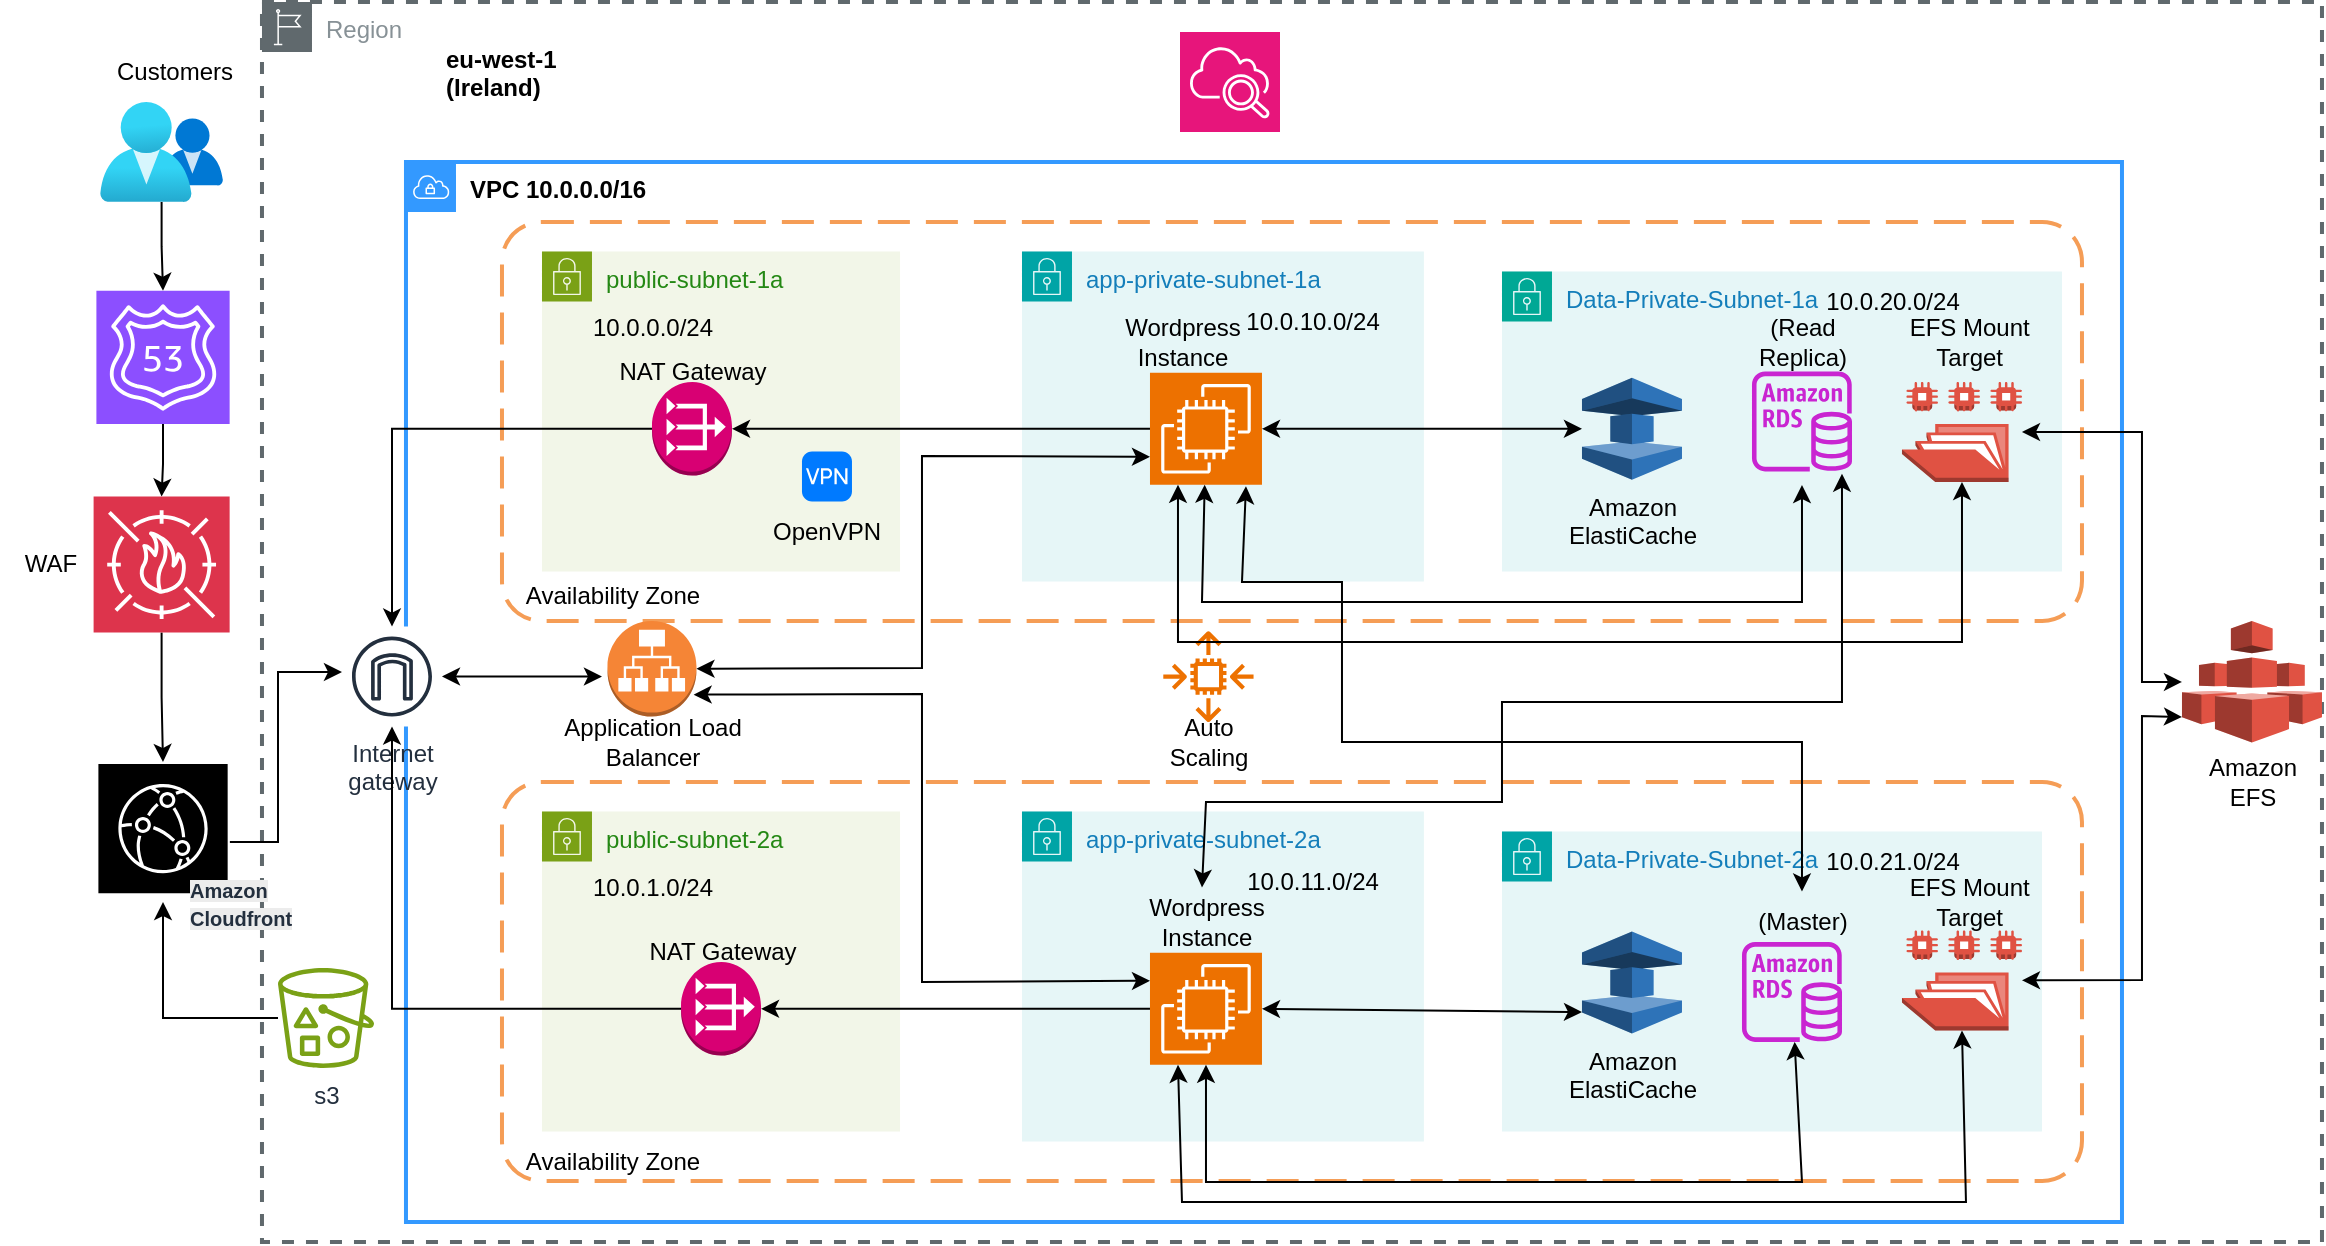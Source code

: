 <mxfile version="27.0.9">
  <diagram name="Page-1" id="jjFl207mF3mdH16bwMEB">
    <mxGraphModel dx="2076" dy="765" grid="0" gridSize="10" guides="1" tooltips="1" connect="1" arrows="1" fold="1" page="1" pageScale="1" pageWidth="850" pageHeight="1100" background="none" math="0" shadow="0">
      <root>
        <mxCell id="0" />
        <mxCell id="1" parent="0" />
        <mxCell id="UiRGKav-xNwv-qyJ_OgK-28" value="" style="rounded=1;arcSize=10;dashed=1;strokeColor=#F59D56;fillColor=none;gradientColor=none;dashPattern=8 4;strokeWidth=2;" parent="1" vertex="1">
          <mxGeometry x="-351.01" y="144" width="790" height="199.5" as="geometry" />
        </mxCell>
        <mxCell id="UiRGKav-xNwv-qyJ_OgK-44" value="" style="rounded=1;arcSize=10;dashed=1;strokeColor=#F59D56;fillColor=none;gradientColor=none;dashPattern=8 4;strokeWidth=2;" parent="1" vertex="1">
          <mxGeometry x="-351.01" y="424" width="790" height="199.5" as="geometry" />
        </mxCell>
        <mxCell id="UiRGKav-xNwv-qyJ_OgK-1" value="Region" style="sketch=0;outlineConnect=0;gradientColor=none;html=1;whiteSpace=wrap;fontSize=12;fontStyle=0;shape=mxgraph.aws4.group;grIcon=mxgraph.aws4.group_region;strokeColor=#60696D;fillColor=none;verticalAlign=top;align=left;spacingLeft=30;fontColor=#879196;dashed=1;strokeWidth=2;" parent="1" vertex="1">
          <mxGeometry x="-471.01" y="34" width="1030" height="620" as="geometry" />
        </mxCell>
        <mxCell id="0opBraksyUAu0QP9Wu9R-3" value="&lt;b&gt;&lt;font style=&quot;color: rgb(0, 0, 0);&quot;&gt;VPC 10.0.0.0/16&lt;/font&gt;&lt;/b&gt;" style="sketch=0;outlineConnect=0;gradientColor=none;html=1;whiteSpace=wrap;fontSize=12;fontStyle=0;shape=mxgraph.aws4.group;grIcon=mxgraph.aws4.group_vpc;strokeColor=#3399FF;fillColor=none;verticalAlign=top;align=left;spacingLeft=30;fontColor=#B6BABF;dashed=0;strokeWidth=2;" parent="1" vertex="1">
          <mxGeometry x="-399.01" y="114" width="858" height="530" as="geometry" />
        </mxCell>
        <mxCell id="iyeiST2ce2iinsv7kp0Q-4" style="edgeStyle=orthogonalEdgeStyle;rounded=0;orthogonalLoop=1;jettySize=auto;html=1;" parent="1" source="iyeiST2ce2iinsv7kp0Q-3" target="0opBraksyUAu0QP9Wu9R-1" edge="1">
          <mxGeometry relative="1" as="geometry">
            <mxPoint x="-529.565" y="174" as="targetPoint" />
          </mxGeometry>
        </mxCell>
        <mxCell id="iyeiST2ce2iinsv7kp0Q-3" value="" style="image;aspect=fixed;html=1;points=[];align=center;fontSize=12;image=img/lib/azure2/management_governance/My_Customers.svg;" parent="1" vertex="1">
          <mxGeometry x="-552" y="84" width="61.61" height="50" as="geometry" />
        </mxCell>
        <mxCell id="iyeiST2ce2iinsv7kp0Q-6" value="Customers" style="text;html=1;align=center;verticalAlign=middle;resizable=0;points=[];autosize=1;strokeColor=none;fillColor=none;" parent="1" vertex="1">
          <mxGeometry x="-555.2" y="54" width="80" height="30" as="geometry" />
        </mxCell>
        <mxCell id="0opBraksyUAu0QP9Wu9R-4" style="edgeStyle=orthogonalEdgeStyle;rounded=0;orthogonalLoop=1;jettySize=auto;html=1;" parent="1" source="EhZWFCEtk_0_bsfpNoxA-1" target="0opBraksyUAu0QP9Wu9R-2" edge="1">
          <mxGeometry relative="1" as="geometry" />
        </mxCell>
        <mxCell id="EhZWFCEtk_0_bsfpNoxA-1" value="s3" style="sketch=0;outlineConnect=0;fontColor=#232F3E;gradientColor=none;fillColor=#7AA116;strokeColor=none;dashed=0;verticalLabelPosition=bottom;verticalAlign=top;align=center;html=1;fontSize=12;fontStyle=0;aspect=fixed;pointerEvents=1;shape=mxgraph.aws4.bucket_with_objects;" parent="1" vertex="1">
          <mxGeometry x="-463.0" y="517" width="48.08" height="50" as="geometry" />
        </mxCell>
        <mxCell id="EhZWFCEtk_0_bsfpNoxA-2" value="Internet&#xa;gateway" style="sketch=0;outlineConnect=0;fontColor=#232F3E;gradientColor=none;strokeColor=#232F3E;fillColor=#ffffff;dashed=0;verticalLabelPosition=bottom;verticalAlign=top;align=center;html=1;fontSize=12;fontStyle=0;aspect=fixed;shape=mxgraph.aws4.resourceIcon;resIcon=mxgraph.aws4.internet_gateway;" parent="1" vertex="1">
          <mxGeometry x="-431.01" y="346.26" width="50" height="50" as="geometry" />
        </mxCell>
        <mxCell id="EhZWFCEtk_0_bsfpNoxA-13" value="WAF" style="text;html=1;align=center;verticalAlign=middle;resizable=0;points=[];autosize=1;strokeColor=none;fillColor=none;" parent="1" vertex="1">
          <mxGeometry x="-602" y="300.3" width="50" height="30" as="geometry" />
        </mxCell>
        <mxCell id="afFw_oD4ViTZFli-nbzs-2" style="edgeStyle=orthogonalEdgeStyle;rounded=0;orthogonalLoop=1;jettySize=auto;html=1;" parent="1" source="0opBraksyUAu0QP9Wu9R-1" target="afFw_oD4ViTZFli-nbzs-1" edge="1">
          <mxGeometry relative="1" as="geometry" />
        </mxCell>
        <mxCell id="0opBraksyUAu0QP9Wu9R-1" value="" style="sketch=0;points=[[0,0,0],[0.25,0,0],[0.5,0,0],[0.75,0,0],[1,0,0],[0,1,0],[0.25,1,0],[0.5,1,0],[0.75,1,0],[1,1,0],[0,0.25,0],[0,0.5,0],[0,0.75,0],[1,0.25,0],[1,0.5,0],[1,0.75,0]];outlineConnect=0;fontColor=#232F3E;fillColor=#8C4FFF;strokeColor=#ffffff;dashed=0;verticalLabelPosition=bottom;verticalAlign=top;align=center;html=1;fontSize=12;fontStyle=0;aspect=fixed;shape=mxgraph.aws4.resourceIcon;resIcon=mxgraph.aws4.route_53;" parent="1" vertex="1">
          <mxGeometry x="-553.8" y="178.38" width="66.62" height="66.62" as="geometry" />
        </mxCell>
        <mxCell id="UiRGKav-xNwv-qyJ_OgK-25" style="edgeStyle=orthogonalEdgeStyle;rounded=0;orthogonalLoop=1;jettySize=auto;html=1;" parent="1" source="0opBraksyUAu0QP9Wu9R-2" target="EhZWFCEtk_0_bsfpNoxA-2" edge="1">
          <mxGeometry relative="1" as="geometry">
            <mxPoint x="-515.22" y="344" as="sourcePoint" />
            <mxPoint x="-441.009" y="294" as="targetPoint" />
            <Array as="points">
              <mxPoint x="-463.01" y="454" />
              <mxPoint x="-463.01" y="369" />
            </Array>
          </mxGeometry>
        </mxCell>
        <mxCell id="0opBraksyUAu0QP9Wu9R-2" value="" style="sketch=0;outlineConnect=0;fontColor=#232F3E;gradientColor=none;strokeColor=#ffffff;fillColor=light-dark(#095fc8, #bdc7d4);dashed=0;verticalLabelPosition=middle;verticalAlign=bottom;align=center;html=1;whiteSpace=wrap;fontSize=10;fontStyle=1;spacing=3;shape=mxgraph.aws4.productIcon;prIcon=mxgraph.aws4.cloudfront;" parent="1" vertex="1">
          <mxGeometry x="-553.8" y="414" width="66.63" height="70" as="geometry" />
        </mxCell>
        <mxCell id="0opBraksyUAu0QP9Wu9R-8" value="app-private-subnet-1a" style="points=[[0,0],[0.25,0],[0.5,0],[0.75,0],[1,0],[1,0.25],[1,0.5],[1,0.75],[1,1],[0.75,1],[0.5,1],[0.25,1],[0,1],[0,0.75],[0,0.5],[0,0.25]];outlineConnect=0;gradientColor=none;html=1;whiteSpace=wrap;fontSize=12;fontStyle=0;container=1;pointerEvents=0;collapsible=0;recursiveResize=0;shape=mxgraph.aws4.group;grIcon=mxgraph.aws4.group_security_group;grStroke=0;strokeColor=#00A4A6;fillColor=#E6F6F7;verticalAlign=top;align=left;spacingLeft=30;fontColor=#147EBA;dashed=0;" parent="1" vertex="1">
          <mxGeometry x="-91.01" y="158.75" width="200.96" height="165" as="geometry" />
        </mxCell>
        <mxCell id="0opBraksyUAu0QP9Wu9R-14" value="" style="sketch=0;points=[[0,0,0],[0.25,0,0],[0.5,0,0],[0.75,0,0],[1,0,0],[0,1,0],[0.25,1,0],[0.5,1,0],[0.75,1,0],[1,1,0],[0,0.25,0],[0,0.5,0],[0,0.75,0],[1,0.25,0],[1,0.5,0],[1,0.75,0]];outlineConnect=0;fontColor=#232F3E;fillColor=#ED7100;strokeColor=#ffffff;dashed=0;verticalLabelPosition=bottom;verticalAlign=top;align=center;html=1;fontSize=12;fontStyle=0;aspect=fixed;shape=mxgraph.aws4.resourceIcon;resIcon=mxgraph.aws4.ec2;" parent="0opBraksyUAu0QP9Wu9R-8" vertex="1">
          <mxGeometry x="64" y="60.65" width="56" height="56" as="geometry" />
        </mxCell>
        <mxCell id="0opBraksyUAu0QP9Wu9R-15" value="10.0.10.0/24" style="text;html=1;align=center;verticalAlign=middle;resizable=0;points=[];autosize=1;strokeColor=none;fillColor=none;" parent="0opBraksyUAu0QP9Wu9R-8" vertex="1">
          <mxGeometry x="100" y="20" width="90" height="30" as="geometry" />
        </mxCell>
        <mxCell id="0opBraksyUAu0QP9Wu9R-17" value="Wordpress&lt;div&gt;Instance&lt;/div&gt;" style="text;html=1;align=center;verticalAlign=middle;resizable=0;points=[];autosize=1;strokeColor=none;fillColor=none;" parent="0opBraksyUAu0QP9Wu9R-8" vertex="1">
          <mxGeometry x="40" y="25.25" width="80" height="40" as="geometry" />
        </mxCell>
        <mxCell id="0opBraksyUAu0QP9Wu9R-10" value="public-subnet-1a" style="points=[[0,0],[0.25,0],[0.5,0],[0.75,0],[1,0],[1,0.25],[1,0.5],[1,0.75],[1,1],[0.75,1],[0.5,1],[0.25,1],[0,1],[0,0.75],[0,0.5],[0,0.25]];outlineConnect=0;gradientColor=none;html=1;whiteSpace=wrap;fontSize=12;fontStyle=0;container=1;pointerEvents=0;collapsible=0;recursiveResize=0;shape=mxgraph.aws4.group;grIcon=mxgraph.aws4.group_security_group;grStroke=0;strokeColor=#7AA116;fillColor=#F2F6E8;verticalAlign=top;align=left;spacingLeft=30;fontColor=#248814;dashed=0;" parent="1" vertex="1">
          <mxGeometry x="-331.01" y="158.75" width="179.04" height="160" as="geometry" />
        </mxCell>
        <mxCell id="0opBraksyUAu0QP9Wu9R-11" value="" style="outlineConnect=0;dashed=0;verticalLabelPosition=bottom;verticalAlign=top;align=center;html=1;shape=mxgraph.aws3.vpc_nat_gateway;direction=east;fillColor=#d80073;strokeColor=#A50040;fontColor=#ffffff;" parent="0opBraksyUAu0QP9Wu9R-10" vertex="1">
          <mxGeometry x="55" y="65.25" width="40" height="46.8" as="geometry" />
        </mxCell>
        <mxCell id="0opBraksyUAu0QP9Wu9R-13" value="10.0.0.0/24" style="text;html=1;align=center;verticalAlign=middle;resizable=0;points=[];autosize=1;strokeColor=none;fillColor=none;" parent="0opBraksyUAu0QP9Wu9R-10" vertex="1">
          <mxGeometry x="15" y="23.2" width="80" height="30" as="geometry" />
        </mxCell>
        <mxCell id="0opBraksyUAu0QP9Wu9R-31" value="Open&lt;span style=&quot;background-color: transparent; color: light-dark(rgb(0, 0, 0), rgb(255, 255, 255));&quot;&gt;VPN&lt;/span&gt;" style="text;html=1;align=center;verticalAlign=middle;resizable=0;points=[];autosize=1;strokeColor=none;fillColor=none;" parent="0opBraksyUAu0QP9Wu9R-10" vertex="1">
          <mxGeometry x="102.5" y="125" width="80" height="30" as="geometry" />
        </mxCell>
        <mxCell id="0opBraksyUAu0QP9Wu9R-30" value="" style="html=1;strokeWidth=1;shadow=0;dashed=0;shape=mxgraph.ios7.misc.vpn;fillColor=#007AFF;strokeColor=none;buttonText=;strokeColor2=#222222;fontColor=#222222;fontSize=8;verticalLabelPosition=bottom;verticalAlign=top;align=center;sketch=0;" parent="0opBraksyUAu0QP9Wu9R-10" vertex="1">
          <mxGeometry x="130" y="100" width="25" height="25" as="geometry" />
        </mxCell>
        <mxCell id="UiRGKav-xNwv-qyJ_OgK-48" value="NAT Gateway" style="text;html=1;align=center;verticalAlign=middle;resizable=0;points=[];autosize=1;strokeColor=none;fillColor=none;" parent="0opBraksyUAu0QP9Wu9R-10" vertex="1">
          <mxGeometry x="25" y="45.25" width="100" height="30" as="geometry" />
        </mxCell>
        <mxCell id="0opBraksyUAu0QP9Wu9R-22" value="Data-Private-Subnet-1a" style="points=[[0,0],[0.25,0],[0.5,0],[0.75,0],[1,0],[1,0.25],[1,0.5],[1,0.75],[1,1],[0.75,1],[0.5,1],[0.25,1],[0,1],[0,0.75],[0,0.5],[0,0.25]];outlineConnect=0;gradientColor=none;html=1;whiteSpace=wrap;fontSize=12;fontStyle=0;container=1;pointerEvents=0;collapsible=0;recursiveResize=0;shape=mxgraph.aws4.group;grIcon=mxgraph.aws4.group_security_group;grStroke=0;strokeColor=light-dark(#00a895, #0f9c9e);fillColor=#E6F6F7;verticalAlign=top;align=left;spacingLeft=30;fontColor=#147EBA;dashed=0;" parent="1" vertex="1">
          <mxGeometry x="148.99" y="168.75" width="280" height="150" as="geometry" />
        </mxCell>
        <mxCell id="0opBraksyUAu0QP9Wu9R-24" value="10.0.20.0/24" style="text;html=1;align=center;verticalAlign=middle;resizable=0;points=[];autosize=1;strokeColor=none;fillColor=none;" parent="0opBraksyUAu0QP9Wu9R-22" vertex="1">
          <mxGeometry x="150" width="90" height="30" as="geometry" />
        </mxCell>
        <mxCell id="EhZWFCEtk_0_bsfpNoxA-4" value="Amazon&lt;div&gt;ElastiCache&lt;/div&gt;" style="outlineConnect=0;dashed=0;verticalLabelPosition=bottom;verticalAlign=top;align=center;html=1;shape=mxgraph.aws3.elasticache;fillColor=#2E73B8;gradientColor=none;" parent="0opBraksyUAu0QP9Wu9R-22" vertex="1">
          <mxGeometry x="40" y="53.15" width="50" height="51" as="geometry" />
        </mxCell>
        <mxCell id="0opBraksyUAu0QP9Wu9R-29" value="" style="outlineConnect=0;dashed=0;verticalLabelPosition=bottom;verticalAlign=top;align=center;html=1;shape=mxgraph.aws3.efs_share;fillColor=#E05243;gradientColor=none;" parent="0opBraksyUAu0QP9Wu9R-22" vertex="1">
          <mxGeometry x="200" y="55.25" width="60" height="50" as="geometry" />
        </mxCell>
        <mxCell id="0opBraksyUAu0QP9Wu9R-41" value="(Read&lt;div&gt;Replica)&lt;/div&gt;" style="text;html=1;align=center;verticalAlign=middle;resizable=0;points=[];autosize=1;strokeColor=none;fillColor=none;" parent="0opBraksyUAu0QP9Wu9R-22" vertex="1">
          <mxGeometry x="115" y="15.25" width="70" height="40" as="geometry" />
        </mxCell>
        <mxCell id="yOHiImMXtfRD9Uc-dAm--5" value="EFS Mount&amp;nbsp;&lt;div&gt;Target&amp;nbsp;&lt;/div&gt;" style="text;html=1;align=center;verticalAlign=middle;resizable=0;points=[];autosize=1;strokeColor=none;fillColor=none;" parent="0opBraksyUAu0QP9Wu9R-22" vertex="1">
          <mxGeometry x="190" y="15.25" width="90" height="40" as="geometry" />
        </mxCell>
        <mxCell id="Kw_65l6YAftOZID1_4nc-1" value="" style="sketch=0;outlineConnect=0;fontColor=#232F3E;gradientColor=none;fillColor=#C925D1;strokeColor=none;dashed=0;verticalLabelPosition=bottom;verticalAlign=top;align=center;html=1;fontSize=12;fontStyle=0;aspect=fixed;pointerEvents=1;shape=mxgraph.aws4.rds_instance;" vertex="1" parent="0opBraksyUAu0QP9Wu9R-22">
          <mxGeometry x="125" y="50" width="50" height="50" as="geometry" />
        </mxCell>
        <mxCell id="0opBraksyUAu0QP9Wu9R-33" value="" style="sketch=0;outlineConnect=0;fontColor=#232F3E;gradientColor=none;fillColor=#ED7100;strokeColor=none;dashed=0;verticalLabelPosition=bottom;verticalAlign=top;align=center;html=1;fontSize=12;fontStyle=0;aspect=fixed;pointerEvents=1;shape=mxgraph.aws4.auto_scaling2;" parent="1" vertex="1">
          <mxGeometry x="-20.53" y="348.52" width="45.48" height="45.48" as="geometry" />
        </mxCell>
        <mxCell id="UiRGKav-xNwv-qyJ_OgK-21" value="&lt;span style=&quot;color: rgb(35, 47, 62); font-family: Helvetica; font-size: 10px; font-style: normal; font-variant-ligatures: normal; font-variant-caps: normal; font-weight: 700; letter-spacing: normal; orphans: 2; text-align: center; text-indent: 0px; text-transform: none; widows: 2; word-spacing: 0px; -webkit-text-stroke-width: 0px; white-space: normal; background-color: rgb(236, 236, 236); text-decoration-thickness: initial; text-decoration-style: initial; text-decoration-color: initial; display: inline !important; float: none;&quot;&gt;Amazon Cloudfront&lt;/span&gt;" style="text;whiteSpace=wrap;html=1;" parent="1" vertex="1">
          <mxGeometry x="-509.09" y="464" width="50" height="40" as="geometry" />
        </mxCell>
        <mxCell id="UiRGKav-xNwv-qyJ_OgK-26" value="&lt;div&gt;&lt;b&gt;eu-west-1&lt;/b&gt;&lt;/div&gt;&lt;b&gt;(Ireland)&lt;/b&gt;&lt;div&gt;&lt;br&gt;&lt;/div&gt;" style="text;whiteSpace=wrap;html=1;" parent="1" vertex="1">
          <mxGeometry x="-381.01" y="49" width="70" height="40" as="geometry" />
        </mxCell>
        <mxCell id="UiRGKav-xNwv-qyJ_OgK-29" value="app-private-subnet-2a" style="points=[[0,0],[0.25,0],[0.5,0],[0.75,0],[1,0],[1,0.25],[1,0.5],[1,0.75],[1,1],[0.75,1],[0.5,1],[0.25,1],[0,1],[0,0.75],[0,0.5],[0,0.25]];outlineConnect=0;gradientColor=none;html=1;whiteSpace=wrap;fontSize=12;fontStyle=0;container=1;pointerEvents=0;collapsible=0;recursiveResize=0;shape=mxgraph.aws4.group;grIcon=mxgraph.aws4.group_security_group;grStroke=0;strokeColor=#00A4A6;fillColor=#E6F6F7;verticalAlign=top;align=left;spacingLeft=30;fontColor=#147EBA;dashed=0;" parent="1" vertex="1">
          <mxGeometry x="-91.01" y="438.75" width="200.96" height="165" as="geometry" />
        </mxCell>
        <mxCell id="UiRGKav-xNwv-qyJ_OgK-30" value="" style="sketch=0;points=[[0,0,0],[0.25,0,0],[0.5,0,0],[0.75,0,0],[1,0,0],[0,1,0],[0.25,1,0],[0.5,1,0],[0.75,1,0],[1,1,0],[0,0.25,0],[0,0.5,0],[0,0.75,0],[1,0.25,0],[1,0.5,0],[1,0.75,0]];outlineConnect=0;fontColor=#232F3E;fillColor=#ED7100;strokeColor=#ffffff;dashed=0;verticalLabelPosition=bottom;verticalAlign=top;align=center;html=1;fontSize=12;fontStyle=0;aspect=fixed;shape=mxgraph.aws4.resourceIcon;resIcon=mxgraph.aws4.ec2;" parent="UiRGKav-xNwv-qyJ_OgK-29" vertex="1">
          <mxGeometry x="64" y="70.65" width="56" height="56" as="geometry" />
        </mxCell>
        <mxCell id="UiRGKav-xNwv-qyJ_OgK-31" value="10.0.11.0/24" style="text;html=1;align=center;verticalAlign=middle;resizable=0;points=[];autosize=1;strokeColor=none;fillColor=none;" parent="UiRGKav-xNwv-qyJ_OgK-29" vertex="1">
          <mxGeometry x="100" y="20" width="90" height="30" as="geometry" />
        </mxCell>
        <mxCell id="UiRGKav-xNwv-qyJ_OgK-32" value="Wordpress&lt;div&gt;Instance&lt;/div&gt;" style="text;html=1;align=center;verticalAlign=middle;resizable=0;points=[];autosize=1;strokeColor=none;fillColor=none;" parent="UiRGKav-xNwv-qyJ_OgK-29" vertex="1">
          <mxGeometry x="52" y="35.25" width="80" height="40" as="geometry" />
        </mxCell>
        <mxCell id="UiRGKav-xNwv-qyJ_OgK-33" value="public-subnet-2a" style="points=[[0,0],[0.25,0],[0.5,0],[0.75,0],[1,0],[1,0.25],[1,0.5],[1,0.75],[1,1],[0.75,1],[0.5,1],[0.25,1],[0,1],[0,0.75],[0,0.5],[0,0.25]];outlineConnect=0;gradientColor=none;html=1;whiteSpace=wrap;fontSize=12;fontStyle=0;container=1;pointerEvents=0;collapsible=0;recursiveResize=0;shape=mxgraph.aws4.group;grIcon=mxgraph.aws4.group_security_group;grStroke=0;strokeColor=#7AA116;fillColor=#F2F6E8;verticalAlign=top;align=left;spacingLeft=30;fontColor=#248814;dashed=0;" parent="1" vertex="1">
          <mxGeometry x="-331.01" y="438.75" width="179.04" height="160" as="geometry" />
        </mxCell>
        <mxCell id="UiRGKav-xNwv-qyJ_OgK-34" value="" style="outlineConnect=0;dashed=0;verticalLabelPosition=bottom;verticalAlign=top;align=center;html=1;shape=mxgraph.aws3.vpc_nat_gateway;direction=east;fillColor=#d80073;strokeColor=#A50040;fontColor=#ffffff;" parent="UiRGKav-xNwv-qyJ_OgK-33" vertex="1">
          <mxGeometry x="69.52" y="75.25" width="40" height="46.8" as="geometry" />
        </mxCell>
        <mxCell id="UiRGKav-xNwv-qyJ_OgK-35" value="10.0.1.0/24" style="text;html=1;align=center;verticalAlign=middle;resizable=0;points=[];autosize=1;strokeColor=none;fillColor=none;" parent="UiRGKav-xNwv-qyJ_OgK-33" vertex="1">
          <mxGeometry x="15" y="23.2" width="80" height="30" as="geometry" />
        </mxCell>
        <mxCell id="UiRGKav-xNwv-qyJ_OgK-38" value="Data-Private-Subnet-2a" style="points=[[0,0],[0.25,0],[0.5,0],[0.75,0],[1,0],[1,0.25],[1,0.5],[1,0.75],[1,1],[0.75,1],[0.5,1],[0.25,1],[0,1],[0,0.75],[0,0.5],[0,0.25]];outlineConnect=0;gradientColor=none;html=1;whiteSpace=wrap;fontSize=12;fontStyle=0;container=1;pointerEvents=0;collapsible=0;recursiveResize=0;shape=mxgraph.aws4.group;grIcon=mxgraph.aws4.group_security_group;grStroke=0;strokeColor=#00A4A6;fillColor=#E6F6F7;verticalAlign=top;align=left;spacingLeft=30;fontColor=#147EBA;dashed=0;" parent="1" vertex="1">
          <mxGeometry x="148.99" y="448.75" width="270" height="150" as="geometry" />
        </mxCell>
        <mxCell id="UiRGKav-xNwv-qyJ_OgK-39" value="10.0.21.0/24" style="text;html=1;align=center;verticalAlign=middle;resizable=0;points=[];autosize=1;strokeColor=none;fillColor=none;" parent="UiRGKav-xNwv-qyJ_OgK-38" vertex="1">
          <mxGeometry x="150" width="90" height="30" as="geometry" />
        </mxCell>
        <mxCell id="UiRGKav-xNwv-qyJ_OgK-40" value="Amazon&lt;div&gt;ElastiCache&lt;/div&gt;" style="outlineConnect=0;dashed=0;verticalLabelPosition=bottom;verticalAlign=top;align=center;html=1;shape=mxgraph.aws3.elasticache;fillColor=#2E73B8;gradientColor=none;" parent="UiRGKav-xNwv-qyJ_OgK-38" vertex="1">
          <mxGeometry x="40" y="50" width="50" height="51" as="geometry" />
        </mxCell>
        <mxCell id="UiRGKav-xNwv-qyJ_OgK-42" value="" style="outlineConnect=0;dashed=0;verticalLabelPosition=bottom;verticalAlign=top;align=center;html=1;shape=mxgraph.aws3.efs_share;fillColor=#E05243;gradientColor=none;" parent="UiRGKav-xNwv-qyJ_OgK-38" vertex="1">
          <mxGeometry x="200" y="49.5" width="60" height="50" as="geometry" />
        </mxCell>
        <mxCell id="UiRGKav-xNwv-qyJ_OgK-43" value="(Master)" style="text;html=1;align=center;verticalAlign=middle;resizable=0;points=[];autosize=1;strokeColor=none;fillColor=none;" parent="UiRGKav-xNwv-qyJ_OgK-38" vertex="1">
          <mxGeometry x="115" y="30" width="70" height="30" as="geometry" />
        </mxCell>
        <mxCell id="UiRGKav-xNwv-qyJ_OgK-45" value="Auto&lt;div&gt;Scaling&lt;/div&gt;" style="text;html=1;align=center;verticalAlign=middle;resizable=0;points=[];autosize=1;strokeColor=none;fillColor=none;" parent="1" vertex="1">
          <mxGeometry x="-27.79" y="384" width="60" height="40" as="geometry" />
        </mxCell>
        <mxCell id="UiRGKav-xNwv-qyJ_OgK-46" value="" style="outlineConnect=0;dashed=0;verticalLabelPosition=bottom;verticalAlign=top;align=center;html=1;shape=mxgraph.aws3.application_load_balancer;fillColor=#F58536;gradientColor=none;" parent="1" vertex="1">
          <mxGeometry x="-298.26" y="343.5" width="44.5" height="47.76" as="geometry" />
        </mxCell>
        <mxCell id="UiRGKav-xNwv-qyJ_OgK-47" value="Application Load&lt;div&gt;Balancer&lt;/div&gt;" style="text;html=1;align=center;verticalAlign=middle;resizable=0;points=[];autosize=1;strokeColor=none;fillColor=none;" parent="1" vertex="1">
          <mxGeometry x="-331.01" y="384" width="110" height="40" as="geometry" />
        </mxCell>
        <mxCell id="UiRGKav-xNwv-qyJ_OgK-49" value="NAT Gateway" style="text;html=1;align=center;verticalAlign=middle;resizable=0;points=[];autosize=1;strokeColor=none;fillColor=none;" parent="1" vertex="1">
          <mxGeometry x="-291.49" y="494" width="100" height="30" as="geometry" />
        </mxCell>
        <mxCell id="afFw_oD4ViTZFli-nbzs-4" style="edgeStyle=orthogonalEdgeStyle;rounded=0;orthogonalLoop=1;jettySize=auto;html=1;" parent="1" source="afFw_oD4ViTZFli-nbzs-1" target="0opBraksyUAu0QP9Wu9R-2" edge="1">
          <mxGeometry relative="1" as="geometry" />
        </mxCell>
        <mxCell id="afFw_oD4ViTZFli-nbzs-1" value="" style="sketch=0;points=[[0,0,0],[0.25,0,0],[0.5,0,0],[0.75,0,0],[1,0,0],[0,1,0],[0.25,1,0],[0.5,1,0],[0.75,1,0],[1,1,0],[0,0.25,0],[0,0.5,0],[0,0.75,0],[1,0.25,0],[1,0.5,0],[1,0.75,0]];outlineConnect=0;fontColor=#232F3E;fillColor=#DD344C;strokeColor=#ffffff;dashed=0;verticalLabelPosition=bottom;verticalAlign=top;align=center;html=1;fontSize=12;fontStyle=0;aspect=fixed;shape=mxgraph.aws4.resourceIcon;resIcon=mxgraph.aws4.waf;" parent="1" vertex="1">
          <mxGeometry x="-555.2" y="281.29" width="68.02" height="68.02" as="geometry" />
        </mxCell>
        <mxCell id="afFw_oD4ViTZFli-nbzs-10" style="edgeStyle=orthogonalEdgeStyle;rounded=0;orthogonalLoop=1;jettySize=auto;html=1;exitX=0;exitY=0.5;exitDx=0;exitDy=0;exitPerimeter=0;" parent="1" source="0opBraksyUAu0QP9Wu9R-11" target="EhZWFCEtk_0_bsfpNoxA-2" edge="1">
          <mxGeometry relative="1" as="geometry" />
        </mxCell>
        <mxCell id="afFw_oD4ViTZFli-nbzs-11" style="edgeStyle=orthogonalEdgeStyle;rounded=0;orthogonalLoop=1;jettySize=auto;html=1;exitX=0;exitY=0.5;exitDx=0;exitDy=0;exitPerimeter=0;" parent="1" source="UiRGKav-xNwv-qyJ_OgK-34" target="EhZWFCEtk_0_bsfpNoxA-2" edge="1">
          <mxGeometry relative="1" as="geometry" />
        </mxCell>
        <mxCell id="afFw_oD4ViTZFli-nbzs-13" style="edgeStyle=orthogonalEdgeStyle;rounded=0;orthogonalLoop=1;jettySize=auto;html=1;exitX=0;exitY=0.5;exitDx=0;exitDy=0;exitPerimeter=0;entryX=1;entryY=0.5;entryDx=0;entryDy=0;entryPerimeter=0;" parent="1" source="0opBraksyUAu0QP9Wu9R-14" target="0opBraksyUAu0QP9Wu9R-11" edge="1">
          <mxGeometry relative="1" as="geometry" />
        </mxCell>
        <mxCell id="afFw_oD4ViTZFli-nbzs-14" style="edgeStyle=orthogonalEdgeStyle;rounded=0;orthogonalLoop=1;jettySize=auto;html=1;" parent="1" source="UiRGKav-xNwv-qyJ_OgK-30" target="UiRGKav-xNwv-qyJ_OgK-34" edge="1">
          <mxGeometry relative="1" as="geometry" />
        </mxCell>
        <mxCell id="51gh45ndrWEsl-jDUJ-t-1" value="" style="endArrow=classic;startArrow=classic;html=1;rounded=0;exitX=1;exitY=0.5;exitDx=0;exitDy=0;exitPerimeter=0;" parent="1" source="0opBraksyUAu0QP9Wu9R-14" target="EhZWFCEtk_0_bsfpNoxA-4" edge="1">
          <mxGeometry width="50" height="50" relative="1" as="geometry">
            <mxPoint x="148.99" y="414" as="sourcePoint" />
            <mxPoint x="198.99" y="364" as="targetPoint" />
          </mxGeometry>
        </mxCell>
        <mxCell id="51gh45ndrWEsl-jDUJ-t-3" value="" style="endArrow=classic;startArrow=classic;html=1;rounded=0;entryX=0;entryY=0.79;entryDx=0;entryDy=0;entryPerimeter=0;exitX=1;exitY=0.5;exitDx=0;exitDy=0;exitPerimeter=0;" parent="1" source="UiRGKav-xNwv-qyJ_OgK-30" target="UiRGKav-xNwv-qyJ_OgK-40" edge="1">
          <mxGeometry width="50" height="50" relative="1" as="geometry">
            <mxPoint x="-141.01" y="464" as="sourcePoint" />
            <mxPoint x="-91.01" y="414" as="targetPoint" />
          </mxGeometry>
        </mxCell>
        <mxCell id="51gh45ndrWEsl-jDUJ-t-4" value="" style="endArrow=classic;startArrow=classic;html=1;rounded=0;exitX=1;exitY=0.5;exitDx=0;exitDy=0;exitPerimeter=0;entryX=0;entryY=0.75;entryDx=0;entryDy=0;entryPerimeter=0;" parent="1" source="UiRGKav-xNwv-qyJ_OgK-46" target="0opBraksyUAu0QP9Wu9R-14" edge="1">
          <mxGeometry width="50" height="50" relative="1" as="geometry">
            <mxPoint x="-51.01" y="414" as="sourcePoint" />
            <mxPoint x="-1.01" y="364" as="targetPoint" />
            <Array as="points">
              <mxPoint x="-141.01" y="367" />
              <mxPoint x="-141" y="314" />
              <mxPoint x="-141.01" y="261" />
            </Array>
          </mxGeometry>
        </mxCell>
        <mxCell id="51gh45ndrWEsl-jDUJ-t-5" value="" style="endArrow=classic;startArrow=classic;html=1;rounded=0;exitX=0.968;exitY=0.771;exitDx=0;exitDy=0;exitPerimeter=0;entryX=0;entryY=0.25;entryDx=0;entryDy=0;entryPerimeter=0;" parent="1" source="UiRGKav-xNwv-qyJ_OgK-46" target="UiRGKav-xNwv-qyJ_OgK-30" edge="1">
          <mxGeometry width="50" height="50" relative="1" as="geometry">
            <mxPoint x="-101.01" y="464" as="sourcePoint" />
            <mxPoint x="-51.01" y="414" as="targetPoint" />
            <Array as="points">
              <mxPoint x="-141.01" y="380" />
              <mxPoint x="-141.01" y="524" />
            </Array>
          </mxGeometry>
        </mxCell>
        <mxCell id="51gh45ndrWEsl-jDUJ-t-6" value="" style="endArrow=classic;startArrow=classic;html=1;rounded=0;entryX=-0.062;entryY=0.581;entryDx=0;entryDy=0;entryPerimeter=0;" parent="1" source="EhZWFCEtk_0_bsfpNoxA-2" target="UiRGKav-xNwv-qyJ_OgK-46" edge="1">
          <mxGeometry width="50" height="50" relative="1" as="geometry">
            <mxPoint x="-381.01" y="371" as="sourcePoint" />
            <mxPoint x="-301.01" y="374" as="targetPoint" />
          </mxGeometry>
        </mxCell>
        <mxCell id="51gh45ndrWEsl-jDUJ-t-7" value="" style="endArrow=classic;startArrow=classic;html=1;rounded=0;entryX=0.857;entryY=1.013;entryDx=0;entryDy=0;entryPerimeter=0;" parent="1" source="UiRGKav-xNwv-qyJ_OgK-43" target="0opBraksyUAu0QP9Wu9R-14" edge="1">
          <mxGeometry width="50" height="50" relative="1" as="geometry">
            <mxPoint x="-1.01" y="394" as="sourcePoint" />
            <mxPoint x="14.99" y="275" as="targetPoint" />
            <Array as="points">
              <mxPoint x="298.99" y="404" />
              <mxPoint x="68.99" y="404" />
              <mxPoint x="68.99" y="324" />
              <mxPoint x="18.99" y="324" />
            </Array>
          </mxGeometry>
        </mxCell>
        <mxCell id="51gh45ndrWEsl-jDUJ-t-8" value="" style="endArrow=classic;startArrow=classic;html=1;rounded=0;" parent="1" target="0opBraksyUAu0QP9Wu9R-14" edge="1">
          <mxGeometry width="50" height="50" relative="1" as="geometry">
            <mxPoint x="298.99" y="275.5" as="sourcePoint" />
            <mxPoint x="108.99" y="344" as="targetPoint" />
            <Array as="points">
              <mxPoint x="298.99" y="334" />
              <mxPoint x="-1.01" y="334" />
            </Array>
          </mxGeometry>
        </mxCell>
        <mxCell id="51gh45ndrWEsl-jDUJ-t-9" value="" style="endArrow=classic;startArrow=classic;html=1;rounded=0;exitX=0.5;exitY=1;exitDx=0;exitDy=0;exitPerimeter=0;" parent="1" source="UiRGKav-xNwv-qyJ_OgK-30" target="Kw_65l6YAftOZID1_4nc-2" edge="1">
          <mxGeometry width="50" height="50" relative="1" as="geometry">
            <mxPoint x="48.99" y="364" as="sourcePoint" />
            <mxPoint x="298.99" y="549.735" as="targetPoint" />
            <Array as="points">
              <mxPoint x="0.99" y="624" />
              <mxPoint x="298.99" y="624" />
            </Array>
          </mxGeometry>
        </mxCell>
        <mxCell id="51gh45ndrWEsl-jDUJ-t-11" value="" style="endArrow=classic;startArrow=classic;html=1;rounded=0;entryX=1;entryY=0.89;entryDx=0;entryDy=0;entryPerimeter=0;exitX=0.475;exitY=0.068;exitDx=0;exitDy=0;exitPerimeter=0;" parent="1" source="UiRGKav-xNwv-qyJ_OgK-32" edge="1">
          <mxGeometry width="50" height="50" relative="1" as="geometry">
            <mxPoint x="318.99" y="404" as="sourcePoint" />
            <mxPoint x="318.99" y="269.835" as="targetPoint" />
            <Array as="points">
              <mxPoint x="0.99" y="434" />
              <mxPoint x="148.99" y="434" />
              <mxPoint x="148.99" y="384" />
              <mxPoint x="318.99" y="384" />
            </Array>
          </mxGeometry>
        </mxCell>
        <mxCell id="yOHiImMXtfRD9Uc-dAm--1" value="" style="outlineConnect=0;dashed=0;verticalLabelPosition=bottom;verticalAlign=top;align=center;html=1;shape=mxgraph.aws3.efs;fillColor=#E05243;gradientColor=none;" parent="1" vertex="1">
          <mxGeometry x="488.99" y="343.5" width="70" height="60.74" as="geometry" />
        </mxCell>
        <mxCell id="yOHiImMXtfRD9Uc-dAm--2" value="" style="endArrow=classic;startArrow=classic;html=1;rounded=0;" parent="1" source="yOHiImMXtfRD9Uc-dAm--1" target="0opBraksyUAu0QP9Wu9R-29" edge="1">
          <mxGeometry width="50" height="50" relative="1" as="geometry">
            <mxPoint x="38.99" y="414" as="sourcePoint" />
            <mxPoint x="88.99" y="364" as="targetPoint" />
            <Array as="points">
              <mxPoint x="468.99" y="374" />
              <mxPoint x="468.99" y="249" />
            </Array>
          </mxGeometry>
        </mxCell>
        <mxCell id="yOHiImMXtfRD9Uc-dAm--4" value="" style="endArrow=classic;startArrow=classic;html=1;rounded=0;entryX=0;entryY=0.79;entryDx=0;entryDy=0;entryPerimeter=0;" parent="1" source="UiRGKav-xNwv-qyJ_OgK-42" target="yOHiImMXtfRD9Uc-dAm--1" edge="1">
          <mxGeometry width="50" height="50" relative="1" as="geometry">
            <mxPoint x="378.99" y="394" as="sourcePoint" />
            <mxPoint x="428.99" y="344" as="targetPoint" />
            <Array as="points">
              <mxPoint x="468.99" y="523" />
              <mxPoint x="468.99" y="391" />
            </Array>
          </mxGeometry>
        </mxCell>
        <mxCell id="yOHiImMXtfRD9Uc-dAm--6" value="EFS Mount&amp;nbsp;&lt;div&gt;Target&amp;nbsp;&lt;/div&gt;" style="text;html=1;align=center;verticalAlign=middle;resizable=0;points=[];autosize=1;strokeColor=none;fillColor=none;" parent="1" vertex="1">
          <mxGeometry x="338.99" y="464" width="90" height="40" as="geometry" />
        </mxCell>
        <mxCell id="yOHiImMXtfRD9Uc-dAm--9" value="" style="endArrow=classic;startArrow=classic;html=1;rounded=0;exitX=0.25;exitY=1;exitDx=0;exitDy=0;exitPerimeter=0;entryX=0.5;entryY=1;entryDx=0;entryDy=0;entryPerimeter=0;" parent="1" source="0opBraksyUAu0QP9Wu9R-14" target="0opBraksyUAu0QP9Wu9R-29" edge="1">
          <mxGeometry width="50" height="50" relative="1" as="geometry">
            <mxPoint x="-61.01" y="384" as="sourcePoint" />
            <mxPoint x="-13.01" y="334" as="targetPoint" />
            <Array as="points">
              <mxPoint x="-13.01" y="354" />
              <mxPoint x="168.99" y="354" />
              <mxPoint x="378.99" y="354" />
            </Array>
          </mxGeometry>
        </mxCell>
        <mxCell id="yOHiImMXtfRD9Uc-dAm--11" value="" style="endArrow=classic;startArrow=classic;html=1;rounded=0;exitX=0.25;exitY=1;exitDx=0;exitDy=0;exitPerimeter=0;entryX=0.5;entryY=1;entryDx=0;entryDy=0;entryPerimeter=0;" parent="1" source="UiRGKav-xNwv-qyJ_OgK-30" target="UiRGKav-xNwv-qyJ_OgK-42" edge="1">
          <mxGeometry width="50" height="50" relative="1" as="geometry">
            <mxPoint x="-11.01" y="575" as="sourcePoint" />
            <mxPoint x="380.99" y="574" as="targetPoint" />
            <Array as="points">
              <mxPoint x="-11.01" y="634" />
              <mxPoint x="170.99" y="634" />
              <mxPoint x="380.99" y="634" />
            </Array>
          </mxGeometry>
        </mxCell>
        <mxCell id="yOHiImMXtfRD9Uc-dAm--12" value="Amazon&lt;div&gt;EFS&lt;/div&gt;" style="text;html=1;align=center;verticalAlign=middle;resizable=0;points=[];autosize=1;strokeColor=none;fillColor=none;" parent="1" vertex="1">
          <mxGeometry x="488.99" y="404" width="70" height="40" as="geometry" />
        </mxCell>
        <mxCell id="yOHiImMXtfRD9Uc-dAm--13" value="Availability Zone" style="text;html=1;align=center;verticalAlign=middle;resizable=0;points=[];autosize=1;strokeColor=none;fillColor=none;" parent="1" vertex="1">
          <mxGeometry x="-351.01" y="598.75" width="110" height="30" as="geometry" />
        </mxCell>
        <mxCell id="yOHiImMXtfRD9Uc-dAm--14" value="Availability Zone" style="text;html=1;align=center;verticalAlign=middle;resizable=0;points=[];autosize=1;strokeColor=none;fillColor=none;" parent="1" vertex="1">
          <mxGeometry x="-351.01" y="316.26" width="110" height="30" as="geometry" />
        </mxCell>
        <mxCell id="Kw_65l6YAftOZID1_4nc-2" value="" style="sketch=0;outlineConnect=0;fontColor=#232F3E;gradientColor=none;fillColor=#C925D1;strokeColor=none;dashed=0;verticalLabelPosition=bottom;verticalAlign=top;align=center;html=1;fontSize=12;fontStyle=0;aspect=fixed;pointerEvents=1;shape=mxgraph.aws4.rds_instance;" vertex="1" parent="1">
          <mxGeometry x="268.99" y="504" width="50" height="50" as="geometry" />
        </mxCell>
        <mxCell id="Kw_65l6YAftOZID1_4nc-3" value="" style="sketch=0;points=[[0,0,0],[0.25,0,0],[0.5,0,0],[0.75,0,0],[1,0,0],[0,1,0],[0.25,1,0],[0.5,1,0],[0.75,1,0],[1,1,0],[0,0.25,0],[0,0.5,0],[0,0.75,0],[1,0.25,0],[1,0.5,0],[1,0.75,0]];points=[[0,0,0],[0.25,0,0],[0.5,0,0],[0.75,0,0],[1,0,0],[0,1,0],[0.25,1,0],[0.5,1,0],[0.75,1,0],[1,1,0],[0,0.25,0],[0,0.5,0],[0,0.75,0],[1,0.25,0],[1,0.5,0],[1,0.75,0]];outlineConnect=0;fontColor=#232F3E;fillColor=#E7157B;strokeColor=#ffffff;dashed=0;verticalLabelPosition=bottom;verticalAlign=top;align=center;html=1;fontSize=12;fontStyle=0;aspect=fixed;shape=mxgraph.aws4.resourceIcon;resIcon=mxgraph.aws4.cloudwatch_2;" vertex="1" parent="1">
          <mxGeometry x="-12.0" y="49" width="50" height="50" as="geometry" />
        </mxCell>
      </root>
    </mxGraphModel>
  </diagram>
</mxfile>
